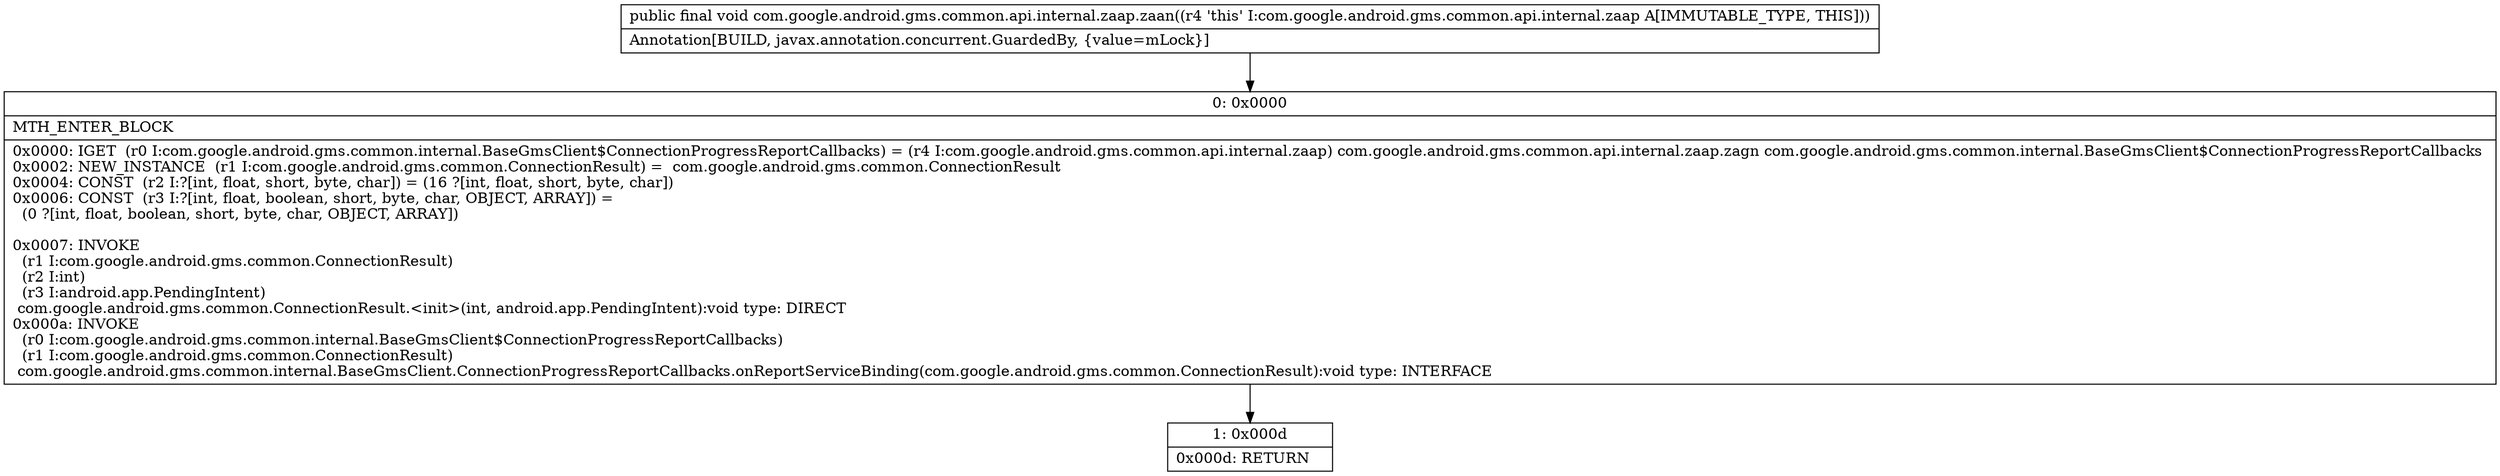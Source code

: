 digraph "CFG forcom.google.android.gms.common.api.internal.zaap.zaan()V" {
Node_0 [shape=record,label="{0\:\ 0x0000|MTH_ENTER_BLOCK\l|0x0000: IGET  (r0 I:com.google.android.gms.common.internal.BaseGmsClient$ConnectionProgressReportCallbacks) = (r4 I:com.google.android.gms.common.api.internal.zaap) com.google.android.gms.common.api.internal.zaap.zagn com.google.android.gms.common.internal.BaseGmsClient$ConnectionProgressReportCallbacks \l0x0002: NEW_INSTANCE  (r1 I:com.google.android.gms.common.ConnectionResult) =  com.google.android.gms.common.ConnectionResult \l0x0004: CONST  (r2 I:?[int, float, short, byte, char]) = (16 ?[int, float, short, byte, char]) \l0x0006: CONST  (r3 I:?[int, float, boolean, short, byte, char, OBJECT, ARRAY]) = \l  (0 ?[int, float, boolean, short, byte, char, OBJECT, ARRAY])\l \l0x0007: INVOKE  \l  (r1 I:com.google.android.gms.common.ConnectionResult)\l  (r2 I:int)\l  (r3 I:android.app.PendingIntent)\l com.google.android.gms.common.ConnectionResult.\<init\>(int, android.app.PendingIntent):void type: DIRECT \l0x000a: INVOKE  \l  (r0 I:com.google.android.gms.common.internal.BaseGmsClient$ConnectionProgressReportCallbacks)\l  (r1 I:com.google.android.gms.common.ConnectionResult)\l com.google.android.gms.common.internal.BaseGmsClient.ConnectionProgressReportCallbacks.onReportServiceBinding(com.google.android.gms.common.ConnectionResult):void type: INTERFACE \l}"];
Node_1 [shape=record,label="{1\:\ 0x000d|0x000d: RETURN   \l}"];
MethodNode[shape=record,label="{public final void com.google.android.gms.common.api.internal.zaap.zaan((r4 'this' I:com.google.android.gms.common.api.internal.zaap A[IMMUTABLE_TYPE, THIS]))  | Annotation[BUILD, javax.annotation.concurrent.GuardedBy, \{value=mLock\}]\l}"];
MethodNode -> Node_0;
Node_0 -> Node_1;
}


